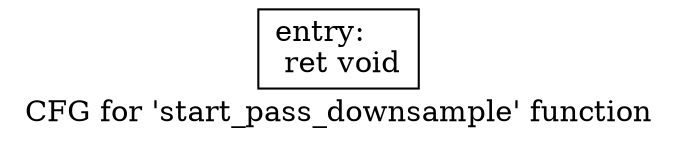 digraph "CFG for 'start_pass_downsample' function" {
	label="CFG for 'start_pass_downsample' function";

	Node0x58aa8b0 [shape=record,label="{entry:\l  ret void\l}"];
}
